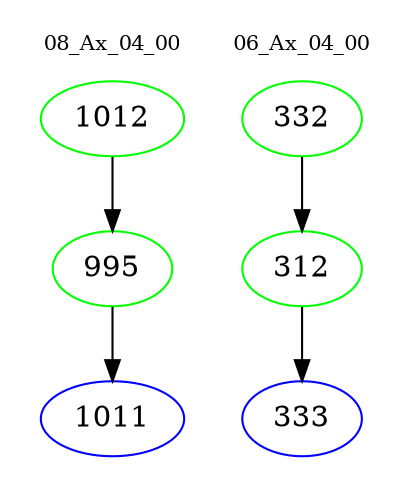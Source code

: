 digraph{
subgraph cluster_0 {
color = white
label = "08_Ax_04_00";
fontsize=10;
T0_1012 [label="1012", color="green"]
T0_1012 -> T0_995 [color="black"]
T0_995 [label="995", color="green"]
T0_995 -> T0_1011 [color="black"]
T0_1011 [label="1011", color="blue"]
}
subgraph cluster_1 {
color = white
label = "06_Ax_04_00";
fontsize=10;
T1_332 [label="332", color="green"]
T1_332 -> T1_312 [color="black"]
T1_312 [label="312", color="green"]
T1_312 -> T1_333 [color="black"]
T1_333 [label="333", color="blue"]
}
}
